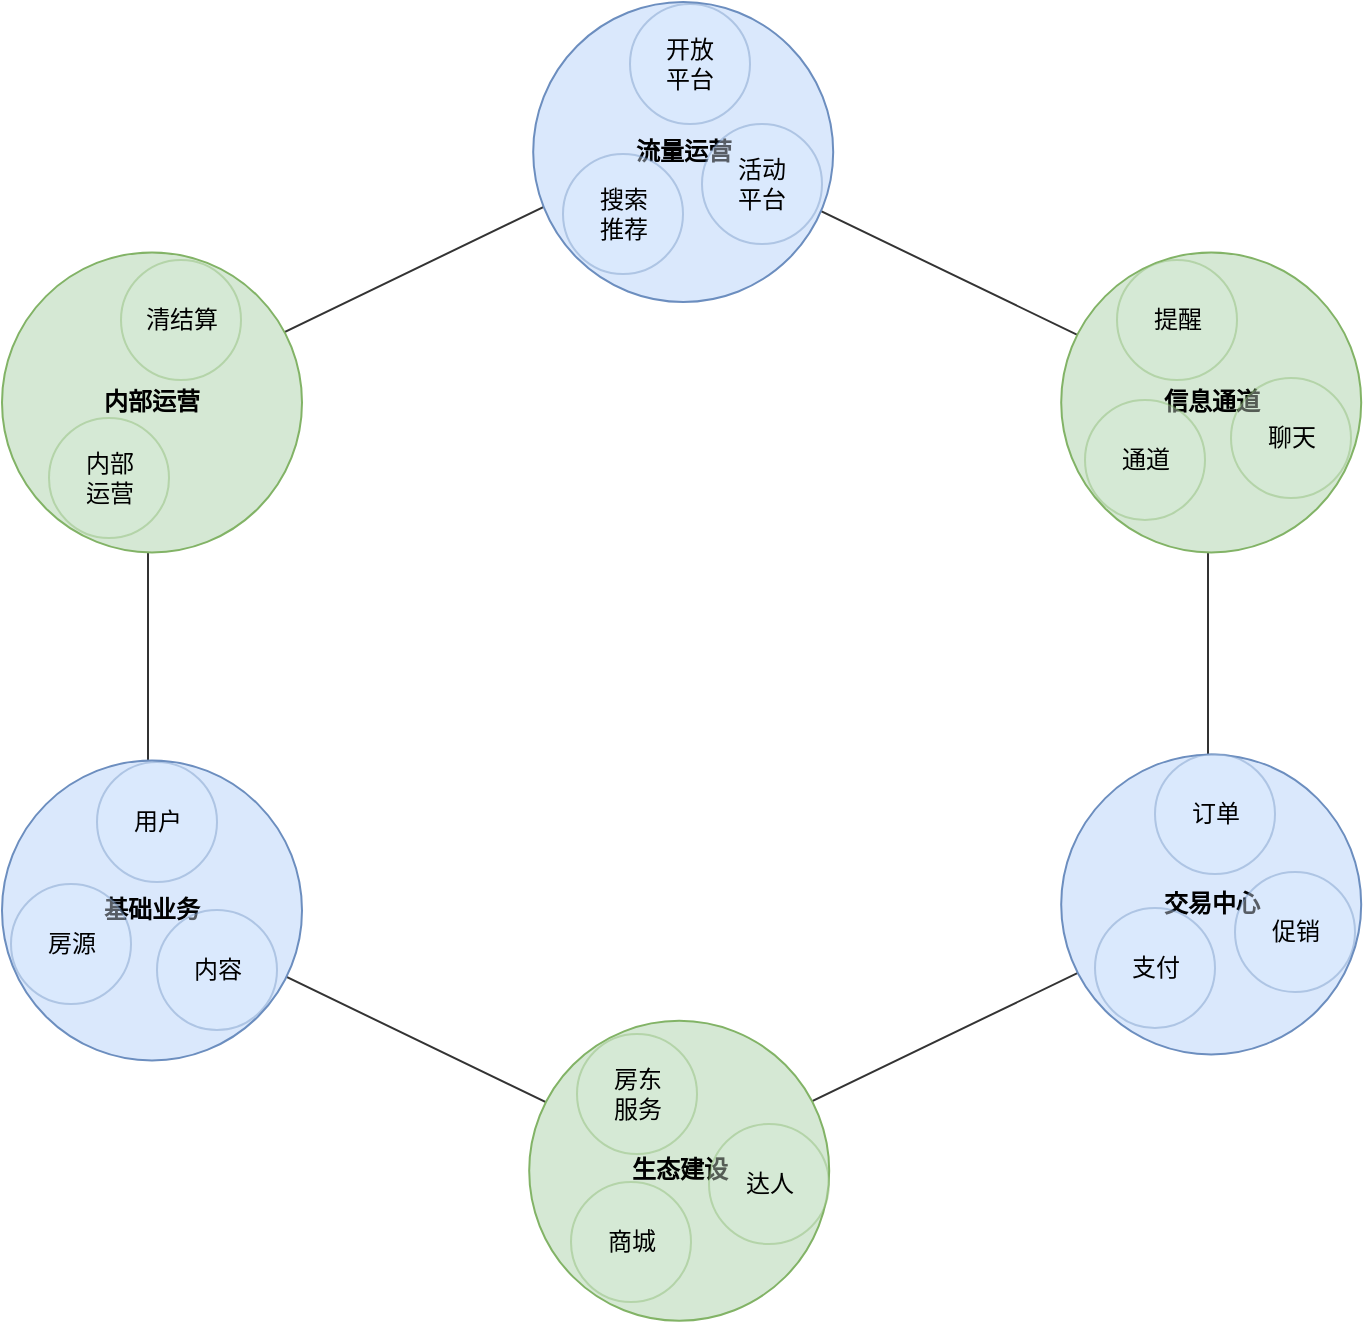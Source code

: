 <mxfile version="12.1.9" type="github" pages="2">
  <diagram id="1l8nbZYicziy1tsvWMK8" name="Page-1">
    <mxGraphModel dx="1412" dy="678" grid="0" gridSize="10" guides="1" tooltips="1" connect="1" arrows="1" fold="1" page="1" pageScale="1" pageWidth="827" pageHeight="1169" math="0" shadow="0">
      <root>
        <mxCell id="0"/>
        <mxCell id="1" parent="0"/>
        <mxCell id="5wOLp9JNuA5uwsZeebMo-1" value="" style="shape=hexagon;perimeter=hexagonPerimeter2;whiteSpace=wrap;html=1;direction=north;opacity=80;" parent="1" vertex="1">
          <mxGeometry x="160" y="169" width="530" height="512" as="geometry"/>
        </mxCell>
        <mxCell id="_icPRjUHa89k4BcRh54H-20" value="基础版" parent="0"/>
        <mxCell id="pjao0-m2motwMmsoUG0E-2" value="&lt;b&gt;流量运营&lt;/b&gt;" style="ellipse;whiteSpace=wrap;html=1;aspect=fixed;fillColor=#dae8fc;strokeColor=#6c8ebf;flipV=1;" parent="_icPRjUHa89k4BcRh54H-20" vertex="1">
          <mxGeometry x="352.6" y="99" width="150" height="150" as="geometry"/>
        </mxCell>
        <mxCell id="pjao0-m2motwMmsoUG0E-3" value="&lt;b&gt;基础业务&lt;/b&gt;" style="ellipse;whiteSpace=wrap;html=1;aspect=fixed;fillColor=#dae8fc;strokeColor=#6c8ebf;" parent="_icPRjUHa89k4BcRh54H-20" vertex="1">
          <mxGeometry x="87" y="478.2" width="150" height="150" as="geometry"/>
        </mxCell>
        <mxCell id="pjao0-m2motwMmsoUG0E-4" value="&lt;b&gt;交易中心&lt;/b&gt;" style="ellipse;whiteSpace=wrap;html=1;aspect=fixed;fillColor=#dae8fc;strokeColor=#6c8ebf;" parent="_icPRjUHa89k4BcRh54H-20" vertex="1">
          <mxGeometry x="616.6" y="475.2" width="150" height="150" as="geometry"/>
        </mxCell>
        <mxCell id="_icPRjUHa89k4BcRh54H-24" value="强化版" parent="0"/>
        <mxCell id="pjao0-m2motwMmsoUG0E-5" value="&lt;b&gt;内部运营&lt;/b&gt;" style="ellipse;whiteSpace=wrap;html=1;aspect=fixed;fillColor=#d5e8d4;strokeColor=#82b366;" parent="_icPRjUHa89k4BcRh54H-24" vertex="1">
          <mxGeometry x="87" y="224.2" width="150" height="150" as="geometry"/>
        </mxCell>
        <mxCell id="pjao0-m2motwMmsoUG0E-6" value="&lt;b&gt;信息通道&lt;/b&gt;" style="ellipse;whiteSpace=wrap;html=1;aspect=fixed;fillColor=#d5e8d4;strokeColor=#82b366;" parent="_icPRjUHa89k4BcRh54H-24" vertex="1">
          <mxGeometry x="616.6" y="224.2" width="150" height="150" as="geometry"/>
        </mxCell>
        <mxCell id="pjao0-m2motwMmsoUG0E-7" value="&lt;b&gt;生态建设&lt;/b&gt;" style="ellipse;whiteSpace=wrap;html=1;aspect=fixed;fillColor=#d5e8d4;strokeColor=#82b366;flipV=1;" parent="_icPRjUHa89k4BcRh54H-24" vertex="1">
          <mxGeometry x="350.6" y="608.4" width="150" height="150" as="geometry"/>
        </mxCell>
        <mxCell id="_icPRjUHa89k4BcRh54H-51" value="服务中心" parent="0"/>
        <mxCell id="_icPRjUHa89k4BcRh54H-52" value="清结算" style="ellipse;whiteSpace=wrap;html=1;aspect=fixed;fillColor=#d5e8d4;strokeColor=#82b366;opacity=40;" parent="_icPRjUHa89k4BcRh54H-51" vertex="1">
          <mxGeometry x="146.5" y="228" width="60" height="60" as="geometry"/>
        </mxCell>
        <mxCell id="_icPRjUHa89k4BcRh54H-53" value="内部&lt;br&gt;运营" style="ellipse;whiteSpace=wrap;html=1;aspect=fixed;fillColor=#d5e8d4;strokeColor=#82b366;opacity=40;" parent="_icPRjUHa89k4BcRh54H-51" vertex="1">
          <mxGeometry x="110.5" y="307" width="60" height="60" as="geometry"/>
        </mxCell>
        <mxCell id="_icPRjUHa89k4BcRh54H-54" value="开放&lt;br&gt;平台" style="ellipse;whiteSpace=wrap;html=1;aspect=fixed;fillColor=#dae8fc;strokeColor=#6c8ebf;opacity=40;" parent="_icPRjUHa89k4BcRh54H-51" vertex="1">
          <mxGeometry x="401" y="100" width="60" height="60" as="geometry"/>
        </mxCell>
        <mxCell id="_icPRjUHa89k4BcRh54H-55" value="房源" style="ellipse;whiteSpace=wrap;html=1;aspect=fixed;fillColor=#dae8fc;strokeColor=#6c8ebf;opacity=40;" parent="_icPRjUHa89k4BcRh54H-51" vertex="1">
          <mxGeometry x="91.5" y="540" width="60" height="60" as="geometry"/>
        </mxCell>
        <mxCell id="_icPRjUHa89k4BcRh54H-56" value="内容" style="ellipse;whiteSpace=wrap;html=1;aspect=fixed;fillColor=#dae8fc;strokeColor=#6c8ebf;opacity=40;" parent="_icPRjUHa89k4BcRh54H-51" vertex="1">
          <mxGeometry x="164.5" y="553" width="60" height="60" as="geometry"/>
        </mxCell>
        <mxCell id="_icPRjUHa89k4BcRh54H-57" value="商城" style="ellipse;whiteSpace=wrap;html=1;aspect=fixed;fillColor=#d5e8d4;strokeColor=#82b366;opacity=40;" parent="_icPRjUHa89k4BcRh54H-51" vertex="1">
          <mxGeometry x="371.5" y="689" width="60" height="60" as="geometry"/>
        </mxCell>
        <mxCell id="_icPRjUHa89k4BcRh54H-58" value="达人" style="ellipse;whiteSpace=wrap;html=1;aspect=fixed;fillColor=#d5e8d4;strokeColor=#82b366;opacity=40;" parent="_icPRjUHa89k4BcRh54H-51" vertex="1">
          <mxGeometry x="440.5" y="660" width="60" height="60" as="geometry"/>
        </mxCell>
        <mxCell id="_icPRjUHa89k4BcRh54H-59" value="聊天" style="ellipse;whiteSpace=wrap;html=1;aspect=fixed;fillColor=#d5e8d4;strokeColor=#82b366;opacity=40;" parent="_icPRjUHa89k4BcRh54H-51" vertex="1">
          <mxGeometry x="701.5" y="287" width="60" height="60" as="geometry"/>
        </mxCell>
        <mxCell id="_icPRjUHa89k4BcRh54H-60" value="通道" style="ellipse;whiteSpace=wrap;html=1;aspect=fixed;fillColor=#d5e8d4;strokeColor=#82b366;opacity=40;" parent="_icPRjUHa89k4BcRh54H-51" vertex="1">
          <mxGeometry x="628.5" y="298" width="60" height="60" as="geometry"/>
        </mxCell>
        <mxCell id="_icPRjUHa89k4BcRh54H-61" value="订单" style="ellipse;whiteSpace=wrap;html=1;aspect=fixed;fillColor=#dae8fc;strokeColor=#6c8ebf;opacity=40;" parent="_icPRjUHa89k4BcRh54H-51" vertex="1">
          <mxGeometry x="663.5" y="475" width="60" height="60" as="geometry"/>
        </mxCell>
        <mxCell id="_icPRjUHa89k4BcRh54H-62" value="促销" style="ellipse;whiteSpace=wrap;html=1;aspect=fixed;fillColor=#dae8fc;strokeColor=#6c8ebf;opacity=40;" parent="_icPRjUHa89k4BcRh54H-51" vertex="1">
          <mxGeometry x="703.5" y="534" width="60" height="60" as="geometry"/>
        </mxCell>
        <mxCell id="_icPRjUHa89k4BcRh54H-63" value="支付" style="ellipse;whiteSpace=wrap;html=1;aspect=fixed;fillColor=#dae8fc;strokeColor=#6c8ebf;opacity=40;" parent="_icPRjUHa89k4BcRh54H-51" vertex="1">
          <mxGeometry x="633.5" y="552" width="60" height="60" as="geometry"/>
        </mxCell>
        <mxCell id="_icPRjUHa89k4BcRh54H-64" value="活动&lt;br&gt;平台" style="ellipse;whiteSpace=wrap;html=1;aspect=fixed;fillColor=#dae8fc;strokeColor=#6c8ebf;opacity=40;" parent="_icPRjUHa89k4BcRh54H-51" vertex="1">
          <mxGeometry x="437" y="160" width="60" height="60" as="geometry"/>
        </mxCell>
        <mxCell id="_icPRjUHa89k4BcRh54H-65" value="搜索&lt;br&gt;推荐" style="ellipse;whiteSpace=wrap;html=1;aspect=fixed;fillColor=#dae8fc;strokeColor=#6c8ebf;opacity=40;" parent="_icPRjUHa89k4BcRh54H-51" vertex="1">
          <mxGeometry x="367.5" y="175" width="60" height="60" as="geometry"/>
        </mxCell>
        <mxCell id="_icPRjUHa89k4BcRh54H-66" value="用户" style="ellipse;whiteSpace=wrap;html=1;aspect=fixed;fillColor=#dae8fc;strokeColor=#6c8ebf;opacity=40;" parent="_icPRjUHa89k4BcRh54H-51" vertex="1">
          <mxGeometry x="134.5" y="479" width="60" height="60" as="geometry"/>
        </mxCell>
        <mxCell id="_icPRjUHa89k4BcRh54H-67" value="房东&lt;br&gt;服务" style="ellipse;whiteSpace=wrap;html=1;aspect=fixed;fillColor=#d5e8d4;strokeColor=#82b366;opacity=40;" parent="_icPRjUHa89k4BcRh54H-51" vertex="1">
          <mxGeometry x="374.5" y="615" width="60" height="60" as="geometry"/>
        </mxCell>
        <mxCell id="_icPRjUHa89k4BcRh54H-68" value="提醒" style="ellipse;whiteSpace=wrap;html=1;aspect=fixed;fillColor=#d5e8d4;strokeColor=#82b366;opacity=40;" parent="_icPRjUHa89k4BcRh54H-51" vertex="1">
          <mxGeometry x="644.5" y="228" width="60" height="60" as="geometry"/>
        </mxCell>
      </root>
    </mxGraphModel>
  </diagram>
  <diagram id="aiuz3OGI23xeNnu5Waln" name="why">
    <mxGraphModel dx="1177" dy="707" grid="1" gridSize="10" guides="1" tooltips="1" connect="1" arrows="1" fold="1" page="1" pageScale="1" pageWidth="827" pageHeight="1169" math="0" shadow="0">
      <root>
        <mxCell id="bKvJF1j34tb1oQS6L37d-0"/>
        <mxCell id="bKvJF1j34tb1oQS6L37d-1" parent="bKvJF1j34tb1oQS6L37d-0"/>
        <mxCell id="bKvJF1j34tb1oQS6L37d-3" value="&lt;h1&gt;为什么拆分&lt;/h1&gt;&lt;div&gt;一、单体瓶颈&lt;/div&gt;&lt;div&gt;研发效率、系统资源、服务瓶颈&lt;/div&gt;&lt;div&gt;&lt;br&gt;&lt;/div&gt;&lt;div&gt;二、视角切换&lt;/div&gt;&lt;div&gt;从面向过程到面向服务。以图库为例：小猪和达人的业务过程不同一个要求图片在裁切的时候保高，一个要求保宽。人的自然线性思维导致在编写程序的时候提出传递 来源，根据来源判断。而面向服务的实现过程就是图库对外暴露保宽和保高的能力，需求方按照图库定义的规范调取对应的能力。这样我们就把一坨代码分成一个基础服务提供能力，两个业务系统调取能力。基础服务、两个业务系统都是独立的，而不是在一堆if else里相互影响。新的业务进来只是增加了一个新的业务调用方。几个系统之间是完全独立的。保证了系统的稳定和柔性。&lt;/div&gt;" style="text;html=1;strokeColor=none;fillColor=none;spacing=5;spacingTop=-20;whiteSpace=wrap;overflow=hidden;rounded=0;opacity=80;" vertex="1" parent="bKvJF1j34tb1oQS6L37d-1">
          <mxGeometry x="80" y="80" width="690" height="320" as="geometry"/>
        </mxCell>
      </root>
    </mxGraphModel>
  </diagram>
</mxfile>
